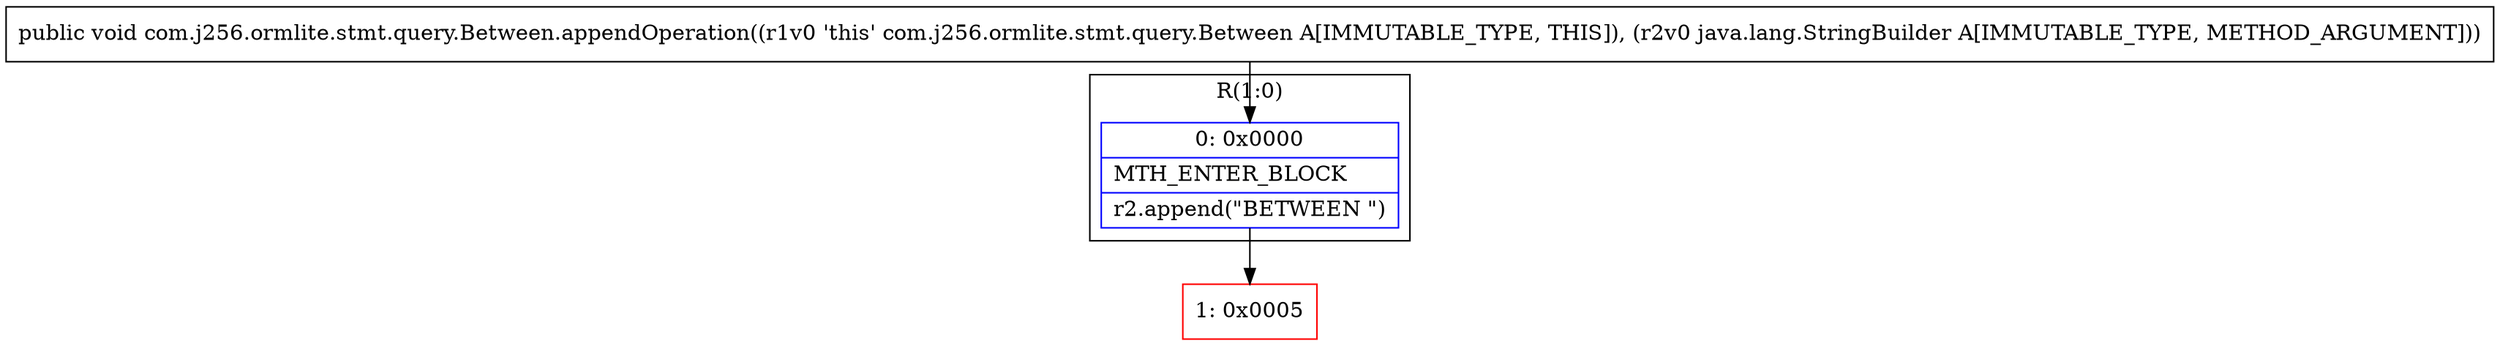 digraph "CFG forcom.j256.ormlite.stmt.query.Between.appendOperation(Ljava\/lang\/StringBuilder;)V" {
subgraph cluster_Region_193740260 {
label = "R(1:0)";
node [shape=record,color=blue];
Node_0 [shape=record,label="{0\:\ 0x0000|MTH_ENTER_BLOCK\l|r2.append(\"BETWEEN \")\l}"];
}
Node_1 [shape=record,color=red,label="{1\:\ 0x0005}"];
MethodNode[shape=record,label="{public void com.j256.ormlite.stmt.query.Between.appendOperation((r1v0 'this' com.j256.ormlite.stmt.query.Between A[IMMUTABLE_TYPE, THIS]), (r2v0 java.lang.StringBuilder A[IMMUTABLE_TYPE, METHOD_ARGUMENT])) }"];
MethodNode -> Node_0;
Node_0 -> Node_1;
}

